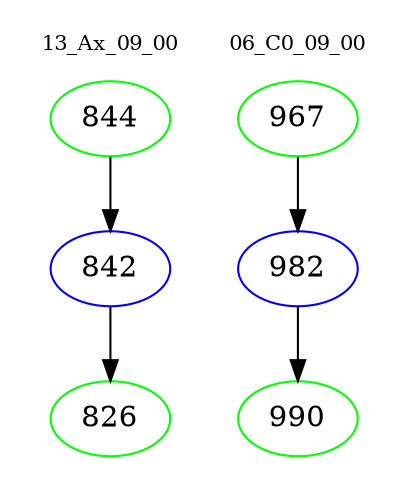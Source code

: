 digraph{
subgraph cluster_0 {
color = white
label = "13_Ax_09_00";
fontsize=10;
T0_844 [label="844", color="green"]
T0_844 -> T0_842 [color="black"]
T0_842 [label="842", color="blue"]
T0_842 -> T0_826 [color="black"]
T0_826 [label="826", color="green"]
}
subgraph cluster_1 {
color = white
label = "06_C0_09_00";
fontsize=10;
T1_967 [label="967", color="green"]
T1_967 -> T1_982 [color="black"]
T1_982 [label="982", color="blue"]
T1_982 -> T1_990 [color="black"]
T1_990 [label="990", color="green"]
}
}
